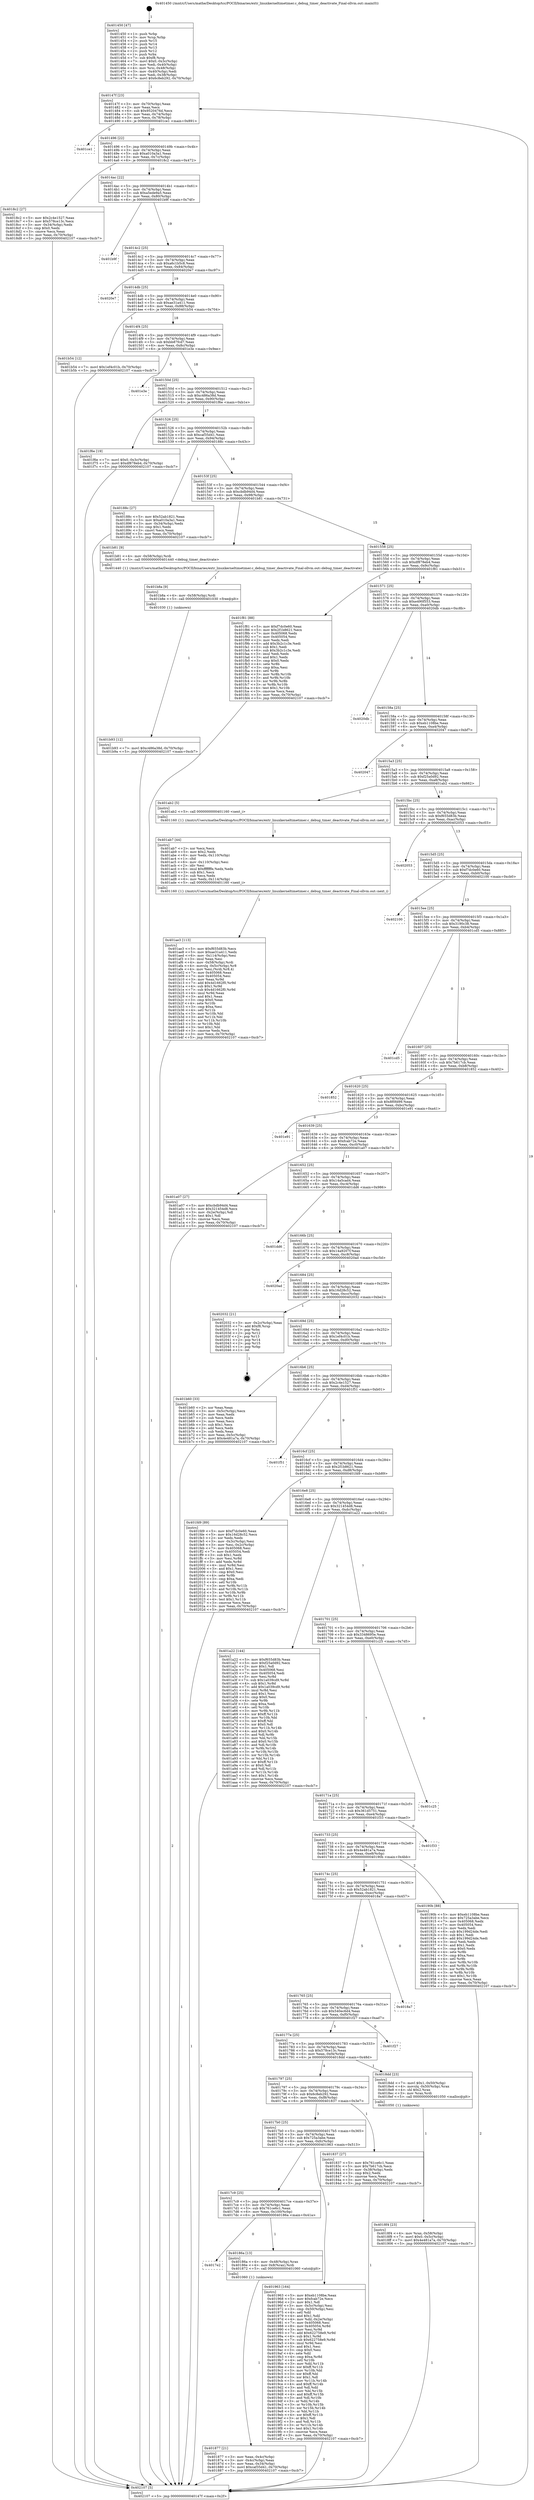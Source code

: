 digraph "0x401450" {
  label = "0x401450 (/mnt/c/Users/mathe/Desktop/tcc/POCII/binaries/extr_linuxkerneltimetimer.c_debug_timer_deactivate_Final-ollvm.out::main(0))"
  labelloc = "t"
  node[shape=record]

  Entry [label="",width=0.3,height=0.3,shape=circle,fillcolor=black,style=filled]
  "0x40147f" [label="{
     0x40147f [23]\l
     | [instrs]\l
     &nbsp;&nbsp;0x40147f \<+3\>: mov -0x70(%rbp),%eax\l
     &nbsp;&nbsp;0x401482 \<+2\>: mov %eax,%ecx\l
     &nbsp;&nbsp;0x401484 \<+6\>: sub $0x9520476d,%ecx\l
     &nbsp;&nbsp;0x40148a \<+3\>: mov %eax,-0x74(%rbp)\l
     &nbsp;&nbsp;0x40148d \<+3\>: mov %ecx,-0x78(%rbp)\l
     &nbsp;&nbsp;0x401490 \<+6\>: je 0000000000401ce1 \<main+0x891\>\l
  }"]
  "0x401ce1" [label="{
     0x401ce1\l
  }", style=dashed]
  "0x401496" [label="{
     0x401496 [22]\l
     | [instrs]\l
     &nbsp;&nbsp;0x401496 \<+5\>: jmp 000000000040149b \<main+0x4b\>\l
     &nbsp;&nbsp;0x40149b \<+3\>: mov -0x74(%rbp),%eax\l
     &nbsp;&nbsp;0x40149e \<+5\>: sub $0xa010a3a1,%eax\l
     &nbsp;&nbsp;0x4014a3 \<+3\>: mov %eax,-0x7c(%rbp)\l
     &nbsp;&nbsp;0x4014a6 \<+6\>: je 00000000004018c2 \<main+0x472\>\l
  }"]
  Exit [label="",width=0.3,height=0.3,shape=circle,fillcolor=black,style=filled,peripheries=2]
  "0x4018c2" [label="{
     0x4018c2 [27]\l
     | [instrs]\l
     &nbsp;&nbsp;0x4018c2 \<+5\>: mov $0x2c4e1527,%eax\l
     &nbsp;&nbsp;0x4018c7 \<+5\>: mov $0x578ce13c,%ecx\l
     &nbsp;&nbsp;0x4018cc \<+3\>: mov -0x34(%rbp),%edx\l
     &nbsp;&nbsp;0x4018cf \<+3\>: cmp $0x0,%edx\l
     &nbsp;&nbsp;0x4018d2 \<+3\>: cmove %ecx,%eax\l
     &nbsp;&nbsp;0x4018d5 \<+3\>: mov %eax,-0x70(%rbp)\l
     &nbsp;&nbsp;0x4018d8 \<+5\>: jmp 0000000000402107 \<main+0xcb7\>\l
  }"]
  "0x4014ac" [label="{
     0x4014ac [22]\l
     | [instrs]\l
     &nbsp;&nbsp;0x4014ac \<+5\>: jmp 00000000004014b1 \<main+0x61\>\l
     &nbsp;&nbsp;0x4014b1 \<+3\>: mov -0x74(%rbp),%eax\l
     &nbsp;&nbsp;0x4014b4 \<+5\>: sub $0xa5ede9a5,%eax\l
     &nbsp;&nbsp;0x4014b9 \<+3\>: mov %eax,-0x80(%rbp)\l
     &nbsp;&nbsp;0x4014bc \<+6\>: je 0000000000401b9f \<main+0x74f\>\l
  }"]
  "0x401b93" [label="{
     0x401b93 [12]\l
     | [instrs]\l
     &nbsp;&nbsp;0x401b93 \<+7\>: movl $0xc486a38d,-0x70(%rbp)\l
     &nbsp;&nbsp;0x401b9a \<+5\>: jmp 0000000000402107 \<main+0xcb7\>\l
  }"]
  "0x401b9f" [label="{
     0x401b9f\l
  }", style=dashed]
  "0x4014c2" [label="{
     0x4014c2 [25]\l
     | [instrs]\l
     &nbsp;&nbsp;0x4014c2 \<+5\>: jmp 00000000004014c7 \<main+0x77\>\l
     &nbsp;&nbsp;0x4014c7 \<+3\>: mov -0x74(%rbp),%eax\l
     &nbsp;&nbsp;0x4014ca \<+5\>: sub $0xa6c1b5c8,%eax\l
     &nbsp;&nbsp;0x4014cf \<+6\>: mov %eax,-0x84(%rbp)\l
     &nbsp;&nbsp;0x4014d5 \<+6\>: je 00000000004020e7 \<main+0xc97\>\l
  }"]
  "0x401b8a" [label="{
     0x401b8a [9]\l
     | [instrs]\l
     &nbsp;&nbsp;0x401b8a \<+4\>: mov -0x58(%rbp),%rdi\l
     &nbsp;&nbsp;0x401b8e \<+5\>: call 0000000000401030 \<free@plt\>\l
     | [calls]\l
     &nbsp;&nbsp;0x401030 \{1\} (unknown)\l
  }"]
  "0x4020e7" [label="{
     0x4020e7\l
  }", style=dashed]
  "0x4014db" [label="{
     0x4014db [25]\l
     | [instrs]\l
     &nbsp;&nbsp;0x4014db \<+5\>: jmp 00000000004014e0 \<main+0x90\>\l
     &nbsp;&nbsp;0x4014e0 \<+3\>: mov -0x74(%rbp),%eax\l
     &nbsp;&nbsp;0x4014e3 \<+5\>: sub $0xae31a411,%eax\l
     &nbsp;&nbsp;0x4014e8 \<+6\>: mov %eax,-0x88(%rbp)\l
     &nbsp;&nbsp;0x4014ee \<+6\>: je 0000000000401b54 \<main+0x704\>\l
  }"]
  "0x401ae3" [label="{
     0x401ae3 [113]\l
     | [instrs]\l
     &nbsp;&nbsp;0x401ae3 \<+5\>: mov $0xf655d83b,%ecx\l
     &nbsp;&nbsp;0x401ae8 \<+5\>: mov $0xae31a411,%edx\l
     &nbsp;&nbsp;0x401aed \<+6\>: mov -0x114(%rbp),%esi\l
     &nbsp;&nbsp;0x401af3 \<+3\>: imul %eax,%esi\l
     &nbsp;&nbsp;0x401af6 \<+4\>: mov -0x58(%rbp),%rdi\l
     &nbsp;&nbsp;0x401afa \<+4\>: movslq -0x5c(%rbp),%r8\l
     &nbsp;&nbsp;0x401afe \<+4\>: mov %esi,(%rdi,%r8,4)\l
     &nbsp;&nbsp;0x401b02 \<+7\>: mov 0x405068,%eax\l
     &nbsp;&nbsp;0x401b09 \<+7\>: mov 0x405054,%esi\l
     &nbsp;&nbsp;0x401b10 \<+3\>: mov %eax,%r9d\l
     &nbsp;&nbsp;0x401b13 \<+7\>: add $0x4d1662f0,%r9d\l
     &nbsp;&nbsp;0x401b1a \<+4\>: sub $0x1,%r9d\l
     &nbsp;&nbsp;0x401b1e \<+7\>: sub $0x4d1662f0,%r9d\l
     &nbsp;&nbsp;0x401b25 \<+4\>: imul %r9d,%eax\l
     &nbsp;&nbsp;0x401b29 \<+3\>: and $0x1,%eax\l
     &nbsp;&nbsp;0x401b2c \<+3\>: cmp $0x0,%eax\l
     &nbsp;&nbsp;0x401b2f \<+4\>: sete %r10b\l
     &nbsp;&nbsp;0x401b33 \<+3\>: cmp $0xa,%esi\l
     &nbsp;&nbsp;0x401b36 \<+4\>: setl %r11b\l
     &nbsp;&nbsp;0x401b3a \<+3\>: mov %r10b,%bl\l
     &nbsp;&nbsp;0x401b3d \<+3\>: and %r11b,%bl\l
     &nbsp;&nbsp;0x401b40 \<+3\>: xor %r11b,%r10b\l
     &nbsp;&nbsp;0x401b43 \<+3\>: or %r10b,%bl\l
     &nbsp;&nbsp;0x401b46 \<+3\>: test $0x1,%bl\l
     &nbsp;&nbsp;0x401b49 \<+3\>: cmovne %edx,%ecx\l
     &nbsp;&nbsp;0x401b4c \<+3\>: mov %ecx,-0x70(%rbp)\l
     &nbsp;&nbsp;0x401b4f \<+5\>: jmp 0000000000402107 \<main+0xcb7\>\l
  }"]
  "0x401b54" [label="{
     0x401b54 [12]\l
     | [instrs]\l
     &nbsp;&nbsp;0x401b54 \<+7\>: movl $0x1ef4c01b,-0x70(%rbp)\l
     &nbsp;&nbsp;0x401b5b \<+5\>: jmp 0000000000402107 \<main+0xcb7\>\l
  }"]
  "0x4014f4" [label="{
     0x4014f4 [25]\l
     | [instrs]\l
     &nbsp;&nbsp;0x4014f4 \<+5\>: jmp 00000000004014f9 \<main+0xa9\>\l
     &nbsp;&nbsp;0x4014f9 \<+3\>: mov -0x74(%rbp),%eax\l
     &nbsp;&nbsp;0x4014fc \<+5\>: sub $0xbb87fcd7,%eax\l
     &nbsp;&nbsp;0x401501 \<+6\>: mov %eax,-0x8c(%rbp)\l
     &nbsp;&nbsp;0x401507 \<+6\>: je 0000000000401e3e \<main+0x9ee\>\l
  }"]
  "0x401ab7" [label="{
     0x401ab7 [44]\l
     | [instrs]\l
     &nbsp;&nbsp;0x401ab7 \<+2\>: xor %ecx,%ecx\l
     &nbsp;&nbsp;0x401ab9 \<+5\>: mov $0x2,%edx\l
     &nbsp;&nbsp;0x401abe \<+6\>: mov %edx,-0x110(%rbp)\l
     &nbsp;&nbsp;0x401ac4 \<+1\>: cltd\l
     &nbsp;&nbsp;0x401ac5 \<+6\>: mov -0x110(%rbp),%esi\l
     &nbsp;&nbsp;0x401acb \<+2\>: idiv %esi\l
     &nbsp;&nbsp;0x401acd \<+6\>: imul $0xfffffffe,%edx,%edx\l
     &nbsp;&nbsp;0x401ad3 \<+3\>: sub $0x1,%ecx\l
     &nbsp;&nbsp;0x401ad6 \<+2\>: sub %ecx,%edx\l
     &nbsp;&nbsp;0x401ad8 \<+6\>: mov %edx,-0x114(%rbp)\l
     &nbsp;&nbsp;0x401ade \<+5\>: call 0000000000401160 \<next_i\>\l
     | [calls]\l
     &nbsp;&nbsp;0x401160 \{1\} (/mnt/c/Users/mathe/Desktop/tcc/POCII/binaries/extr_linuxkerneltimetimer.c_debug_timer_deactivate_Final-ollvm.out::next_i)\l
  }"]
  "0x401e3e" [label="{
     0x401e3e\l
  }", style=dashed]
  "0x40150d" [label="{
     0x40150d [25]\l
     | [instrs]\l
     &nbsp;&nbsp;0x40150d \<+5\>: jmp 0000000000401512 \<main+0xc2\>\l
     &nbsp;&nbsp;0x401512 \<+3\>: mov -0x74(%rbp),%eax\l
     &nbsp;&nbsp;0x401515 \<+5\>: sub $0xc486a38d,%eax\l
     &nbsp;&nbsp;0x40151a \<+6\>: mov %eax,-0x90(%rbp)\l
     &nbsp;&nbsp;0x401520 \<+6\>: je 0000000000401f6e \<main+0xb1e\>\l
  }"]
  "0x4018f4" [label="{
     0x4018f4 [23]\l
     | [instrs]\l
     &nbsp;&nbsp;0x4018f4 \<+4\>: mov %rax,-0x58(%rbp)\l
     &nbsp;&nbsp;0x4018f8 \<+7\>: movl $0x0,-0x5c(%rbp)\l
     &nbsp;&nbsp;0x4018ff \<+7\>: movl $0x4e481a7a,-0x70(%rbp)\l
     &nbsp;&nbsp;0x401906 \<+5\>: jmp 0000000000402107 \<main+0xcb7\>\l
  }"]
  "0x401f6e" [label="{
     0x401f6e [19]\l
     | [instrs]\l
     &nbsp;&nbsp;0x401f6e \<+7\>: movl $0x0,-0x3c(%rbp)\l
     &nbsp;&nbsp;0x401f75 \<+7\>: movl $0xdf878eb4,-0x70(%rbp)\l
     &nbsp;&nbsp;0x401f7c \<+5\>: jmp 0000000000402107 \<main+0xcb7\>\l
  }"]
  "0x401526" [label="{
     0x401526 [25]\l
     | [instrs]\l
     &nbsp;&nbsp;0x401526 \<+5\>: jmp 000000000040152b \<main+0xdb\>\l
     &nbsp;&nbsp;0x40152b \<+3\>: mov -0x74(%rbp),%eax\l
     &nbsp;&nbsp;0x40152e \<+5\>: sub $0xcaf35d41,%eax\l
     &nbsp;&nbsp;0x401533 \<+6\>: mov %eax,-0x94(%rbp)\l
     &nbsp;&nbsp;0x401539 \<+6\>: je 000000000040188c \<main+0x43c\>\l
  }"]
  "0x401877" [label="{
     0x401877 [21]\l
     | [instrs]\l
     &nbsp;&nbsp;0x401877 \<+3\>: mov %eax,-0x4c(%rbp)\l
     &nbsp;&nbsp;0x40187a \<+3\>: mov -0x4c(%rbp),%eax\l
     &nbsp;&nbsp;0x40187d \<+3\>: mov %eax,-0x34(%rbp)\l
     &nbsp;&nbsp;0x401880 \<+7\>: movl $0xcaf35d41,-0x70(%rbp)\l
     &nbsp;&nbsp;0x401887 \<+5\>: jmp 0000000000402107 \<main+0xcb7\>\l
  }"]
  "0x40188c" [label="{
     0x40188c [27]\l
     | [instrs]\l
     &nbsp;&nbsp;0x40188c \<+5\>: mov $0x52ab1821,%eax\l
     &nbsp;&nbsp;0x401891 \<+5\>: mov $0xa010a3a1,%ecx\l
     &nbsp;&nbsp;0x401896 \<+3\>: mov -0x34(%rbp),%edx\l
     &nbsp;&nbsp;0x401899 \<+3\>: cmp $0x1,%edx\l
     &nbsp;&nbsp;0x40189c \<+3\>: cmovl %ecx,%eax\l
     &nbsp;&nbsp;0x40189f \<+3\>: mov %eax,-0x70(%rbp)\l
     &nbsp;&nbsp;0x4018a2 \<+5\>: jmp 0000000000402107 \<main+0xcb7\>\l
  }"]
  "0x40153f" [label="{
     0x40153f [25]\l
     | [instrs]\l
     &nbsp;&nbsp;0x40153f \<+5\>: jmp 0000000000401544 \<main+0xf4\>\l
     &nbsp;&nbsp;0x401544 \<+3\>: mov -0x74(%rbp),%eax\l
     &nbsp;&nbsp;0x401547 \<+5\>: sub $0xcbdb94d4,%eax\l
     &nbsp;&nbsp;0x40154c \<+6\>: mov %eax,-0x98(%rbp)\l
     &nbsp;&nbsp;0x401552 \<+6\>: je 0000000000401b81 \<main+0x731\>\l
  }"]
  "0x4017e2" [label="{
     0x4017e2\l
  }", style=dashed]
  "0x401b81" [label="{
     0x401b81 [9]\l
     | [instrs]\l
     &nbsp;&nbsp;0x401b81 \<+4\>: mov -0x58(%rbp),%rdi\l
     &nbsp;&nbsp;0x401b85 \<+5\>: call 0000000000401440 \<debug_timer_deactivate\>\l
     | [calls]\l
     &nbsp;&nbsp;0x401440 \{1\} (/mnt/c/Users/mathe/Desktop/tcc/POCII/binaries/extr_linuxkerneltimetimer.c_debug_timer_deactivate_Final-ollvm.out::debug_timer_deactivate)\l
  }"]
  "0x401558" [label="{
     0x401558 [25]\l
     | [instrs]\l
     &nbsp;&nbsp;0x401558 \<+5\>: jmp 000000000040155d \<main+0x10d\>\l
     &nbsp;&nbsp;0x40155d \<+3\>: mov -0x74(%rbp),%eax\l
     &nbsp;&nbsp;0x401560 \<+5\>: sub $0xdf878eb4,%eax\l
     &nbsp;&nbsp;0x401565 \<+6\>: mov %eax,-0x9c(%rbp)\l
     &nbsp;&nbsp;0x40156b \<+6\>: je 0000000000401f81 \<main+0xb31\>\l
  }"]
  "0x40186a" [label="{
     0x40186a [13]\l
     | [instrs]\l
     &nbsp;&nbsp;0x40186a \<+4\>: mov -0x48(%rbp),%rax\l
     &nbsp;&nbsp;0x40186e \<+4\>: mov 0x8(%rax),%rdi\l
     &nbsp;&nbsp;0x401872 \<+5\>: call 0000000000401060 \<atoi@plt\>\l
     | [calls]\l
     &nbsp;&nbsp;0x401060 \{1\} (unknown)\l
  }"]
  "0x401f81" [label="{
     0x401f81 [88]\l
     | [instrs]\l
     &nbsp;&nbsp;0x401f81 \<+5\>: mov $0xf7dc0e60,%eax\l
     &nbsp;&nbsp;0x401f86 \<+5\>: mov $0x2f1b8621,%ecx\l
     &nbsp;&nbsp;0x401f8b \<+7\>: mov 0x405068,%edx\l
     &nbsp;&nbsp;0x401f92 \<+7\>: mov 0x405054,%esi\l
     &nbsp;&nbsp;0x401f99 \<+2\>: mov %edx,%edi\l
     &nbsp;&nbsp;0x401f9b \<+6\>: add $0x3b2c1c3e,%edi\l
     &nbsp;&nbsp;0x401fa1 \<+3\>: sub $0x1,%edi\l
     &nbsp;&nbsp;0x401fa4 \<+6\>: sub $0x3b2c1c3e,%edi\l
     &nbsp;&nbsp;0x401faa \<+3\>: imul %edi,%edx\l
     &nbsp;&nbsp;0x401fad \<+3\>: and $0x1,%edx\l
     &nbsp;&nbsp;0x401fb0 \<+3\>: cmp $0x0,%edx\l
     &nbsp;&nbsp;0x401fb3 \<+4\>: sete %r8b\l
     &nbsp;&nbsp;0x401fb7 \<+3\>: cmp $0xa,%esi\l
     &nbsp;&nbsp;0x401fba \<+4\>: setl %r9b\l
     &nbsp;&nbsp;0x401fbe \<+3\>: mov %r8b,%r10b\l
     &nbsp;&nbsp;0x401fc1 \<+3\>: and %r9b,%r10b\l
     &nbsp;&nbsp;0x401fc4 \<+3\>: xor %r9b,%r8b\l
     &nbsp;&nbsp;0x401fc7 \<+3\>: or %r8b,%r10b\l
     &nbsp;&nbsp;0x401fca \<+4\>: test $0x1,%r10b\l
     &nbsp;&nbsp;0x401fce \<+3\>: cmovne %ecx,%eax\l
     &nbsp;&nbsp;0x401fd1 \<+3\>: mov %eax,-0x70(%rbp)\l
     &nbsp;&nbsp;0x401fd4 \<+5\>: jmp 0000000000402107 \<main+0xcb7\>\l
  }"]
  "0x401571" [label="{
     0x401571 [25]\l
     | [instrs]\l
     &nbsp;&nbsp;0x401571 \<+5\>: jmp 0000000000401576 \<main+0x126\>\l
     &nbsp;&nbsp;0x401576 \<+3\>: mov -0x74(%rbp),%eax\l
     &nbsp;&nbsp;0x401579 \<+5\>: sub $0xe490f553,%eax\l
     &nbsp;&nbsp;0x40157e \<+6\>: mov %eax,-0xa0(%rbp)\l
     &nbsp;&nbsp;0x401584 \<+6\>: je 00000000004020db \<main+0xc8b\>\l
  }"]
  "0x4017c9" [label="{
     0x4017c9 [25]\l
     | [instrs]\l
     &nbsp;&nbsp;0x4017c9 \<+5\>: jmp 00000000004017ce \<main+0x37e\>\l
     &nbsp;&nbsp;0x4017ce \<+3\>: mov -0x74(%rbp),%eax\l
     &nbsp;&nbsp;0x4017d1 \<+5\>: sub $0x761ce6c1,%eax\l
     &nbsp;&nbsp;0x4017d6 \<+6\>: mov %eax,-0x100(%rbp)\l
     &nbsp;&nbsp;0x4017dc \<+6\>: je 000000000040186a \<main+0x41a\>\l
  }"]
  "0x4020db" [label="{
     0x4020db\l
  }", style=dashed]
  "0x40158a" [label="{
     0x40158a [25]\l
     | [instrs]\l
     &nbsp;&nbsp;0x40158a \<+5\>: jmp 000000000040158f \<main+0x13f\>\l
     &nbsp;&nbsp;0x40158f \<+3\>: mov -0x74(%rbp),%eax\l
     &nbsp;&nbsp;0x401592 \<+5\>: sub $0xeb1108be,%eax\l
     &nbsp;&nbsp;0x401597 \<+6\>: mov %eax,-0xa4(%rbp)\l
     &nbsp;&nbsp;0x40159d \<+6\>: je 0000000000402047 \<main+0xbf7\>\l
  }"]
  "0x401963" [label="{
     0x401963 [164]\l
     | [instrs]\l
     &nbsp;&nbsp;0x401963 \<+5\>: mov $0xeb1108be,%eax\l
     &nbsp;&nbsp;0x401968 \<+5\>: mov $0xfcab72e,%ecx\l
     &nbsp;&nbsp;0x40196d \<+2\>: mov $0x1,%dl\l
     &nbsp;&nbsp;0x40196f \<+3\>: mov -0x5c(%rbp),%esi\l
     &nbsp;&nbsp;0x401972 \<+3\>: cmp -0x50(%rbp),%esi\l
     &nbsp;&nbsp;0x401975 \<+4\>: setl %dil\l
     &nbsp;&nbsp;0x401979 \<+4\>: and $0x1,%dil\l
     &nbsp;&nbsp;0x40197d \<+4\>: mov %dil,-0x2e(%rbp)\l
     &nbsp;&nbsp;0x401981 \<+7\>: mov 0x405068,%esi\l
     &nbsp;&nbsp;0x401988 \<+8\>: mov 0x405054,%r8d\l
     &nbsp;&nbsp;0x401990 \<+3\>: mov %esi,%r9d\l
     &nbsp;&nbsp;0x401993 \<+7\>: add $0x622758e9,%r9d\l
     &nbsp;&nbsp;0x40199a \<+4\>: sub $0x1,%r9d\l
     &nbsp;&nbsp;0x40199e \<+7\>: sub $0x622758e9,%r9d\l
     &nbsp;&nbsp;0x4019a5 \<+4\>: imul %r9d,%esi\l
     &nbsp;&nbsp;0x4019a9 \<+3\>: and $0x1,%esi\l
     &nbsp;&nbsp;0x4019ac \<+3\>: cmp $0x0,%esi\l
     &nbsp;&nbsp;0x4019af \<+4\>: sete %dil\l
     &nbsp;&nbsp;0x4019b3 \<+4\>: cmp $0xa,%r8d\l
     &nbsp;&nbsp;0x4019b7 \<+4\>: setl %r10b\l
     &nbsp;&nbsp;0x4019bb \<+3\>: mov %dil,%r11b\l
     &nbsp;&nbsp;0x4019be \<+4\>: xor $0xff,%r11b\l
     &nbsp;&nbsp;0x4019c2 \<+3\>: mov %r10b,%bl\l
     &nbsp;&nbsp;0x4019c5 \<+3\>: xor $0xff,%bl\l
     &nbsp;&nbsp;0x4019c8 \<+3\>: xor $0x1,%dl\l
     &nbsp;&nbsp;0x4019cb \<+3\>: mov %r11b,%r14b\l
     &nbsp;&nbsp;0x4019ce \<+4\>: and $0xff,%r14b\l
     &nbsp;&nbsp;0x4019d2 \<+3\>: and %dl,%dil\l
     &nbsp;&nbsp;0x4019d5 \<+3\>: mov %bl,%r15b\l
     &nbsp;&nbsp;0x4019d8 \<+4\>: and $0xff,%r15b\l
     &nbsp;&nbsp;0x4019dc \<+3\>: and %dl,%r10b\l
     &nbsp;&nbsp;0x4019df \<+3\>: or %dil,%r14b\l
     &nbsp;&nbsp;0x4019e2 \<+3\>: or %r10b,%r15b\l
     &nbsp;&nbsp;0x4019e5 \<+3\>: xor %r15b,%r14b\l
     &nbsp;&nbsp;0x4019e8 \<+3\>: or %bl,%r11b\l
     &nbsp;&nbsp;0x4019eb \<+4\>: xor $0xff,%r11b\l
     &nbsp;&nbsp;0x4019ef \<+3\>: or $0x1,%dl\l
     &nbsp;&nbsp;0x4019f2 \<+3\>: and %dl,%r11b\l
     &nbsp;&nbsp;0x4019f5 \<+3\>: or %r11b,%r14b\l
     &nbsp;&nbsp;0x4019f8 \<+4\>: test $0x1,%r14b\l
     &nbsp;&nbsp;0x4019fc \<+3\>: cmovne %ecx,%eax\l
     &nbsp;&nbsp;0x4019ff \<+3\>: mov %eax,-0x70(%rbp)\l
     &nbsp;&nbsp;0x401a02 \<+5\>: jmp 0000000000402107 \<main+0xcb7\>\l
  }"]
  "0x402047" [label="{
     0x402047\l
  }", style=dashed]
  "0x4015a3" [label="{
     0x4015a3 [25]\l
     | [instrs]\l
     &nbsp;&nbsp;0x4015a3 \<+5\>: jmp 00000000004015a8 \<main+0x158\>\l
     &nbsp;&nbsp;0x4015a8 \<+3\>: mov -0x74(%rbp),%eax\l
     &nbsp;&nbsp;0x4015ab \<+5\>: sub $0xf25a0d92,%eax\l
     &nbsp;&nbsp;0x4015b0 \<+6\>: mov %eax,-0xa8(%rbp)\l
     &nbsp;&nbsp;0x4015b6 \<+6\>: je 0000000000401ab2 \<main+0x662\>\l
  }"]
  "0x401450" [label="{
     0x401450 [47]\l
     | [instrs]\l
     &nbsp;&nbsp;0x401450 \<+1\>: push %rbp\l
     &nbsp;&nbsp;0x401451 \<+3\>: mov %rsp,%rbp\l
     &nbsp;&nbsp;0x401454 \<+2\>: push %r15\l
     &nbsp;&nbsp;0x401456 \<+2\>: push %r14\l
     &nbsp;&nbsp;0x401458 \<+2\>: push %r13\l
     &nbsp;&nbsp;0x40145a \<+2\>: push %r12\l
     &nbsp;&nbsp;0x40145c \<+1\>: push %rbx\l
     &nbsp;&nbsp;0x40145d \<+7\>: sub $0xf8,%rsp\l
     &nbsp;&nbsp;0x401464 \<+7\>: movl $0x0,-0x3c(%rbp)\l
     &nbsp;&nbsp;0x40146b \<+3\>: mov %edi,-0x40(%rbp)\l
     &nbsp;&nbsp;0x40146e \<+4\>: mov %rsi,-0x48(%rbp)\l
     &nbsp;&nbsp;0x401472 \<+3\>: mov -0x40(%rbp),%edi\l
     &nbsp;&nbsp;0x401475 \<+3\>: mov %edi,-0x38(%rbp)\l
     &nbsp;&nbsp;0x401478 \<+7\>: movl $0x6c8eb292,-0x70(%rbp)\l
  }"]
  "0x401ab2" [label="{
     0x401ab2 [5]\l
     | [instrs]\l
     &nbsp;&nbsp;0x401ab2 \<+5\>: call 0000000000401160 \<next_i\>\l
     | [calls]\l
     &nbsp;&nbsp;0x401160 \{1\} (/mnt/c/Users/mathe/Desktop/tcc/POCII/binaries/extr_linuxkerneltimetimer.c_debug_timer_deactivate_Final-ollvm.out::next_i)\l
  }"]
  "0x4015bc" [label="{
     0x4015bc [25]\l
     | [instrs]\l
     &nbsp;&nbsp;0x4015bc \<+5\>: jmp 00000000004015c1 \<main+0x171\>\l
     &nbsp;&nbsp;0x4015c1 \<+3\>: mov -0x74(%rbp),%eax\l
     &nbsp;&nbsp;0x4015c4 \<+5\>: sub $0xf655d83b,%eax\l
     &nbsp;&nbsp;0x4015c9 \<+6\>: mov %eax,-0xac(%rbp)\l
     &nbsp;&nbsp;0x4015cf \<+6\>: je 0000000000402053 \<main+0xc03\>\l
  }"]
  "0x402107" [label="{
     0x402107 [5]\l
     | [instrs]\l
     &nbsp;&nbsp;0x402107 \<+5\>: jmp 000000000040147f \<main+0x2f\>\l
  }"]
  "0x402053" [label="{
     0x402053\l
  }", style=dashed]
  "0x4015d5" [label="{
     0x4015d5 [25]\l
     | [instrs]\l
     &nbsp;&nbsp;0x4015d5 \<+5\>: jmp 00000000004015da \<main+0x18a\>\l
     &nbsp;&nbsp;0x4015da \<+3\>: mov -0x74(%rbp),%eax\l
     &nbsp;&nbsp;0x4015dd \<+5\>: sub $0xf7dc0e60,%eax\l
     &nbsp;&nbsp;0x4015e2 \<+6\>: mov %eax,-0xb0(%rbp)\l
     &nbsp;&nbsp;0x4015e8 \<+6\>: je 0000000000402100 \<main+0xcb0\>\l
  }"]
  "0x4017b0" [label="{
     0x4017b0 [25]\l
     | [instrs]\l
     &nbsp;&nbsp;0x4017b0 \<+5\>: jmp 00000000004017b5 \<main+0x365\>\l
     &nbsp;&nbsp;0x4017b5 \<+3\>: mov -0x74(%rbp),%eax\l
     &nbsp;&nbsp;0x4017b8 \<+5\>: sub $0x725a3abe,%eax\l
     &nbsp;&nbsp;0x4017bd \<+6\>: mov %eax,-0xfc(%rbp)\l
     &nbsp;&nbsp;0x4017c3 \<+6\>: je 0000000000401963 \<main+0x513\>\l
  }"]
  "0x402100" [label="{
     0x402100\l
  }", style=dashed]
  "0x4015ee" [label="{
     0x4015ee [25]\l
     | [instrs]\l
     &nbsp;&nbsp;0x4015ee \<+5\>: jmp 00000000004015f3 \<main+0x1a3\>\l
     &nbsp;&nbsp;0x4015f3 \<+3\>: mov -0x74(%rbp),%eax\l
     &nbsp;&nbsp;0x4015f6 \<+5\>: sub $0x3190c38,%eax\l
     &nbsp;&nbsp;0x4015fb \<+6\>: mov %eax,-0xb4(%rbp)\l
     &nbsp;&nbsp;0x401601 \<+6\>: je 0000000000401cd5 \<main+0x885\>\l
  }"]
  "0x401837" [label="{
     0x401837 [27]\l
     | [instrs]\l
     &nbsp;&nbsp;0x401837 \<+5\>: mov $0x761ce6c1,%eax\l
     &nbsp;&nbsp;0x40183c \<+5\>: mov $0x7b617cb,%ecx\l
     &nbsp;&nbsp;0x401841 \<+3\>: mov -0x38(%rbp),%edx\l
     &nbsp;&nbsp;0x401844 \<+3\>: cmp $0x2,%edx\l
     &nbsp;&nbsp;0x401847 \<+3\>: cmovne %ecx,%eax\l
     &nbsp;&nbsp;0x40184a \<+3\>: mov %eax,-0x70(%rbp)\l
     &nbsp;&nbsp;0x40184d \<+5\>: jmp 0000000000402107 \<main+0xcb7\>\l
  }"]
  "0x401cd5" [label="{
     0x401cd5\l
  }", style=dashed]
  "0x401607" [label="{
     0x401607 [25]\l
     | [instrs]\l
     &nbsp;&nbsp;0x401607 \<+5\>: jmp 000000000040160c \<main+0x1bc\>\l
     &nbsp;&nbsp;0x40160c \<+3\>: mov -0x74(%rbp),%eax\l
     &nbsp;&nbsp;0x40160f \<+5\>: sub $0x7b617cb,%eax\l
     &nbsp;&nbsp;0x401614 \<+6\>: mov %eax,-0xb8(%rbp)\l
     &nbsp;&nbsp;0x40161a \<+6\>: je 0000000000401852 \<main+0x402\>\l
  }"]
  "0x401797" [label="{
     0x401797 [25]\l
     | [instrs]\l
     &nbsp;&nbsp;0x401797 \<+5\>: jmp 000000000040179c \<main+0x34c\>\l
     &nbsp;&nbsp;0x40179c \<+3\>: mov -0x74(%rbp),%eax\l
     &nbsp;&nbsp;0x40179f \<+5\>: sub $0x6c8eb292,%eax\l
     &nbsp;&nbsp;0x4017a4 \<+6\>: mov %eax,-0xf8(%rbp)\l
     &nbsp;&nbsp;0x4017aa \<+6\>: je 0000000000401837 \<main+0x3e7\>\l
  }"]
  "0x401852" [label="{
     0x401852\l
  }", style=dashed]
  "0x401620" [label="{
     0x401620 [25]\l
     | [instrs]\l
     &nbsp;&nbsp;0x401620 \<+5\>: jmp 0000000000401625 \<main+0x1d5\>\l
     &nbsp;&nbsp;0x401625 \<+3\>: mov -0x74(%rbp),%eax\l
     &nbsp;&nbsp;0x401628 \<+5\>: sub $0x8f0fd99,%eax\l
     &nbsp;&nbsp;0x40162d \<+6\>: mov %eax,-0xbc(%rbp)\l
     &nbsp;&nbsp;0x401633 \<+6\>: je 0000000000401e91 \<main+0xa41\>\l
  }"]
  "0x4018dd" [label="{
     0x4018dd [23]\l
     | [instrs]\l
     &nbsp;&nbsp;0x4018dd \<+7\>: movl $0x1,-0x50(%rbp)\l
     &nbsp;&nbsp;0x4018e4 \<+4\>: movslq -0x50(%rbp),%rax\l
     &nbsp;&nbsp;0x4018e8 \<+4\>: shl $0x2,%rax\l
     &nbsp;&nbsp;0x4018ec \<+3\>: mov %rax,%rdi\l
     &nbsp;&nbsp;0x4018ef \<+5\>: call 0000000000401050 \<malloc@plt\>\l
     | [calls]\l
     &nbsp;&nbsp;0x401050 \{1\} (unknown)\l
  }"]
  "0x401e91" [label="{
     0x401e91\l
  }", style=dashed]
  "0x401639" [label="{
     0x401639 [25]\l
     | [instrs]\l
     &nbsp;&nbsp;0x401639 \<+5\>: jmp 000000000040163e \<main+0x1ee\>\l
     &nbsp;&nbsp;0x40163e \<+3\>: mov -0x74(%rbp),%eax\l
     &nbsp;&nbsp;0x401641 \<+5\>: sub $0xfcab72e,%eax\l
     &nbsp;&nbsp;0x401646 \<+6\>: mov %eax,-0xc0(%rbp)\l
     &nbsp;&nbsp;0x40164c \<+6\>: je 0000000000401a07 \<main+0x5b7\>\l
  }"]
  "0x40177e" [label="{
     0x40177e [25]\l
     | [instrs]\l
     &nbsp;&nbsp;0x40177e \<+5\>: jmp 0000000000401783 \<main+0x333\>\l
     &nbsp;&nbsp;0x401783 \<+3\>: mov -0x74(%rbp),%eax\l
     &nbsp;&nbsp;0x401786 \<+5\>: sub $0x578ce13c,%eax\l
     &nbsp;&nbsp;0x40178b \<+6\>: mov %eax,-0xf4(%rbp)\l
     &nbsp;&nbsp;0x401791 \<+6\>: je 00000000004018dd \<main+0x48d\>\l
  }"]
  "0x401a07" [label="{
     0x401a07 [27]\l
     | [instrs]\l
     &nbsp;&nbsp;0x401a07 \<+5\>: mov $0xcbdb94d4,%eax\l
     &nbsp;&nbsp;0x401a0c \<+5\>: mov $0x321454d8,%ecx\l
     &nbsp;&nbsp;0x401a11 \<+3\>: mov -0x2e(%rbp),%dl\l
     &nbsp;&nbsp;0x401a14 \<+3\>: test $0x1,%dl\l
     &nbsp;&nbsp;0x401a17 \<+3\>: cmovne %ecx,%eax\l
     &nbsp;&nbsp;0x401a1a \<+3\>: mov %eax,-0x70(%rbp)\l
     &nbsp;&nbsp;0x401a1d \<+5\>: jmp 0000000000402107 \<main+0xcb7\>\l
  }"]
  "0x401652" [label="{
     0x401652 [25]\l
     | [instrs]\l
     &nbsp;&nbsp;0x401652 \<+5\>: jmp 0000000000401657 \<main+0x207\>\l
     &nbsp;&nbsp;0x401657 \<+3\>: mov -0x74(%rbp),%eax\l
     &nbsp;&nbsp;0x40165a \<+5\>: sub $0x14a5cad4,%eax\l
     &nbsp;&nbsp;0x40165f \<+6\>: mov %eax,-0xc4(%rbp)\l
     &nbsp;&nbsp;0x401665 \<+6\>: je 0000000000401dd6 \<main+0x986\>\l
  }"]
  "0x401f27" [label="{
     0x401f27\l
  }", style=dashed]
  "0x401dd6" [label="{
     0x401dd6\l
  }", style=dashed]
  "0x40166b" [label="{
     0x40166b [25]\l
     | [instrs]\l
     &nbsp;&nbsp;0x40166b \<+5\>: jmp 0000000000401670 \<main+0x220\>\l
     &nbsp;&nbsp;0x401670 \<+3\>: mov -0x74(%rbp),%eax\l
     &nbsp;&nbsp;0x401673 \<+5\>: sub $0x14a9207f,%eax\l
     &nbsp;&nbsp;0x401678 \<+6\>: mov %eax,-0xc8(%rbp)\l
     &nbsp;&nbsp;0x40167e \<+6\>: je 00000000004020ad \<main+0xc5d\>\l
  }"]
  "0x401765" [label="{
     0x401765 [25]\l
     | [instrs]\l
     &nbsp;&nbsp;0x401765 \<+5\>: jmp 000000000040176a \<main+0x31a\>\l
     &nbsp;&nbsp;0x40176a \<+3\>: mov -0x74(%rbp),%eax\l
     &nbsp;&nbsp;0x40176d \<+5\>: sub $0x540ec6d4,%eax\l
     &nbsp;&nbsp;0x401772 \<+6\>: mov %eax,-0xf0(%rbp)\l
     &nbsp;&nbsp;0x401778 \<+6\>: je 0000000000401f27 \<main+0xad7\>\l
  }"]
  "0x4020ad" [label="{
     0x4020ad\l
  }", style=dashed]
  "0x401684" [label="{
     0x401684 [25]\l
     | [instrs]\l
     &nbsp;&nbsp;0x401684 \<+5\>: jmp 0000000000401689 \<main+0x239\>\l
     &nbsp;&nbsp;0x401689 \<+3\>: mov -0x74(%rbp),%eax\l
     &nbsp;&nbsp;0x40168c \<+5\>: sub $0x16d28c52,%eax\l
     &nbsp;&nbsp;0x401691 \<+6\>: mov %eax,-0xcc(%rbp)\l
     &nbsp;&nbsp;0x401697 \<+6\>: je 0000000000402032 \<main+0xbe2\>\l
  }"]
  "0x4018a7" [label="{
     0x4018a7\l
  }", style=dashed]
  "0x402032" [label="{
     0x402032 [21]\l
     | [instrs]\l
     &nbsp;&nbsp;0x402032 \<+3\>: mov -0x2c(%rbp),%eax\l
     &nbsp;&nbsp;0x402035 \<+7\>: add $0xf8,%rsp\l
     &nbsp;&nbsp;0x40203c \<+1\>: pop %rbx\l
     &nbsp;&nbsp;0x40203d \<+2\>: pop %r12\l
     &nbsp;&nbsp;0x40203f \<+2\>: pop %r13\l
     &nbsp;&nbsp;0x402041 \<+2\>: pop %r14\l
     &nbsp;&nbsp;0x402043 \<+2\>: pop %r15\l
     &nbsp;&nbsp;0x402045 \<+1\>: pop %rbp\l
     &nbsp;&nbsp;0x402046 \<+1\>: ret\l
  }"]
  "0x40169d" [label="{
     0x40169d [25]\l
     | [instrs]\l
     &nbsp;&nbsp;0x40169d \<+5\>: jmp 00000000004016a2 \<main+0x252\>\l
     &nbsp;&nbsp;0x4016a2 \<+3\>: mov -0x74(%rbp),%eax\l
     &nbsp;&nbsp;0x4016a5 \<+5\>: sub $0x1ef4c01b,%eax\l
     &nbsp;&nbsp;0x4016aa \<+6\>: mov %eax,-0xd0(%rbp)\l
     &nbsp;&nbsp;0x4016b0 \<+6\>: je 0000000000401b60 \<main+0x710\>\l
  }"]
  "0x40174c" [label="{
     0x40174c [25]\l
     | [instrs]\l
     &nbsp;&nbsp;0x40174c \<+5\>: jmp 0000000000401751 \<main+0x301\>\l
     &nbsp;&nbsp;0x401751 \<+3\>: mov -0x74(%rbp),%eax\l
     &nbsp;&nbsp;0x401754 \<+5\>: sub $0x52ab1821,%eax\l
     &nbsp;&nbsp;0x401759 \<+6\>: mov %eax,-0xec(%rbp)\l
     &nbsp;&nbsp;0x40175f \<+6\>: je 00000000004018a7 \<main+0x457\>\l
  }"]
  "0x401b60" [label="{
     0x401b60 [33]\l
     | [instrs]\l
     &nbsp;&nbsp;0x401b60 \<+2\>: xor %eax,%eax\l
     &nbsp;&nbsp;0x401b62 \<+3\>: mov -0x5c(%rbp),%ecx\l
     &nbsp;&nbsp;0x401b65 \<+2\>: mov %eax,%edx\l
     &nbsp;&nbsp;0x401b67 \<+2\>: sub %ecx,%edx\l
     &nbsp;&nbsp;0x401b69 \<+2\>: mov %eax,%ecx\l
     &nbsp;&nbsp;0x401b6b \<+3\>: sub $0x1,%ecx\l
     &nbsp;&nbsp;0x401b6e \<+2\>: add %ecx,%edx\l
     &nbsp;&nbsp;0x401b70 \<+2\>: sub %edx,%eax\l
     &nbsp;&nbsp;0x401b72 \<+3\>: mov %eax,-0x5c(%rbp)\l
     &nbsp;&nbsp;0x401b75 \<+7\>: movl $0x4e481a7a,-0x70(%rbp)\l
     &nbsp;&nbsp;0x401b7c \<+5\>: jmp 0000000000402107 \<main+0xcb7\>\l
  }"]
  "0x4016b6" [label="{
     0x4016b6 [25]\l
     | [instrs]\l
     &nbsp;&nbsp;0x4016b6 \<+5\>: jmp 00000000004016bb \<main+0x26b\>\l
     &nbsp;&nbsp;0x4016bb \<+3\>: mov -0x74(%rbp),%eax\l
     &nbsp;&nbsp;0x4016be \<+5\>: sub $0x2c4e1527,%eax\l
     &nbsp;&nbsp;0x4016c3 \<+6\>: mov %eax,-0xd4(%rbp)\l
     &nbsp;&nbsp;0x4016c9 \<+6\>: je 0000000000401f51 \<main+0xb01\>\l
  }"]
  "0x40190b" [label="{
     0x40190b [88]\l
     | [instrs]\l
     &nbsp;&nbsp;0x40190b \<+5\>: mov $0xeb1108be,%eax\l
     &nbsp;&nbsp;0x401910 \<+5\>: mov $0x725a3abe,%ecx\l
     &nbsp;&nbsp;0x401915 \<+7\>: mov 0x405068,%edx\l
     &nbsp;&nbsp;0x40191c \<+7\>: mov 0x405054,%esi\l
     &nbsp;&nbsp;0x401923 \<+2\>: mov %edx,%edi\l
     &nbsp;&nbsp;0x401925 \<+6\>: sub $0x199d24de,%edi\l
     &nbsp;&nbsp;0x40192b \<+3\>: sub $0x1,%edi\l
     &nbsp;&nbsp;0x40192e \<+6\>: add $0x199d24de,%edi\l
     &nbsp;&nbsp;0x401934 \<+3\>: imul %edi,%edx\l
     &nbsp;&nbsp;0x401937 \<+3\>: and $0x1,%edx\l
     &nbsp;&nbsp;0x40193a \<+3\>: cmp $0x0,%edx\l
     &nbsp;&nbsp;0x40193d \<+4\>: sete %r8b\l
     &nbsp;&nbsp;0x401941 \<+3\>: cmp $0xa,%esi\l
     &nbsp;&nbsp;0x401944 \<+4\>: setl %r9b\l
     &nbsp;&nbsp;0x401948 \<+3\>: mov %r8b,%r10b\l
     &nbsp;&nbsp;0x40194b \<+3\>: and %r9b,%r10b\l
     &nbsp;&nbsp;0x40194e \<+3\>: xor %r9b,%r8b\l
     &nbsp;&nbsp;0x401951 \<+3\>: or %r8b,%r10b\l
     &nbsp;&nbsp;0x401954 \<+4\>: test $0x1,%r10b\l
     &nbsp;&nbsp;0x401958 \<+3\>: cmovne %ecx,%eax\l
     &nbsp;&nbsp;0x40195b \<+3\>: mov %eax,-0x70(%rbp)\l
     &nbsp;&nbsp;0x40195e \<+5\>: jmp 0000000000402107 \<main+0xcb7\>\l
  }"]
  "0x401f51" [label="{
     0x401f51\l
  }", style=dashed]
  "0x4016cf" [label="{
     0x4016cf [25]\l
     | [instrs]\l
     &nbsp;&nbsp;0x4016cf \<+5\>: jmp 00000000004016d4 \<main+0x284\>\l
     &nbsp;&nbsp;0x4016d4 \<+3\>: mov -0x74(%rbp),%eax\l
     &nbsp;&nbsp;0x4016d7 \<+5\>: sub $0x2f1b8621,%eax\l
     &nbsp;&nbsp;0x4016dc \<+6\>: mov %eax,-0xd8(%rbp)\l
     &nbsp;&nbsp;0x4016e2 \<+6\>: je 0000000000401fd9 \<main+0xb89\>\l
  }"]
  "0x401733" [label="{
     0x401733 [25]\l
     | [instrs]\l
     &nbsp;&nbsp;0x401733 \<+5\>: jmp 0000000000401738 \<main+0x2e8\>\l
     &nbsp;&nbsp;0x401738 \<+3\>: mov -0x74(%rbp),%eax\l
     &nbsp;&nbsp;0x40173b \<+5\>: sub $0x4e481a7a,%eax\l
     &nbsp;&nbsp;0x401740 \<+6\>: mov %eax,-0xe8(%rbp)\l
     &nbsp;&nbsp;0x401746 \<+6\>: je 000000000040190b \<main+0x4bb\>\l
  }"]
  "0x401fd9" [label="{
     0x401fd9 [89]\l
     | [instrs]\l
     &nbsp;&nbsp;0x401fd9 \<+5\>: mov $0xf7dc0e60,%eax\l
     &nbsp;&nbsp;0x401fde \<+5\>: mov $0x16d28c52,%ecx\l
     &nbsp;&nbsp;0x401fe3 \<+2\>: xor %edx,%edx\l
     &nbsp;&nbsp;0x401fe5 \<+3\>: mov -0x3c(%rbp),%esi\l
     &nbsp;&nbsp;0x401fe8 \<+3\>: mov %esi,-0x2c(%rbp)\l
     &nbsp;&nbsp;0x401feb \<+7\>: mov 0x405068,%esi\l
     &nbsp;&nbsp;0x401ff2 \<+7\>: mov 0x405054,%edi\l
     &nbsp;&nbsp;0x401ff9 \<+3\>: sub $0x1,%edx\l
     &nbsp;&nbsp;0x401ffc \<+3\>: mov %esi,%r8d\l
     &nbsp;&nbsp;0x401fff \<+3\>: add %edx,%r8d\l
     &nbsp;&nbsp;0x402002 \<+4\>: imul %r8d,%esi\l
     &nbsp;&nbsp;0x402006 \<+3\>: and $0x1,%esi\l
     &nbsp;&nbsp;0x402009 \<+3\>: cmp $0x0,%esi\l
     &nbsp;&nbsp;0x40200c \<+4\>: sete %r9b\l
     &nbsp;&nbsp;0x402010 \<+3\>: cmp $0xa,%edi\l
     &nbsp;&nbsp;0x402013 \<+4\>: setl %r10b\l
     &nbsp;&nbsp;0x402017 \<+3\>: mov %r9b,%r11b\l
     &nbsp;&nbsp;0x40201a \<+3\>: and %r10b,%r11b\l
     &nbsp;&nbsp;0x40201d \<+3\>: xor %r10b,%r9b\l
     &nbsp;&nbsp;0x402020 \<+3\>: or %r9b,%r11b\l
     &nbsp;&nbsp;0x402023 \<+4\>: test $0x1,%r11b\l
     &nbsp;&nbsp;0x402027 \<+3\>: cmovne %ecx,%eax\l
     &nbsp;&nbsp;0x40202a \<+3\>: mov %eax,-0x70(%rbp)\l
     &nbsp;&nbsp;0x40202d \<+5\>: jmp 0000000000402107 \<main+0xcb7\>\l
  }"]
  "0x4016e8" [label="{
     0x4016e8 [25]\l
     | [instrs]\l
     &nbsp;&nbsp;0x4016e8 \<+5\>: jmp 00000000004016ed \<main+0x29d\>\l
     &nbsp;&nbsp;0x4016ed \<+3\>: mov -0x74(%rbp),%eax\l
     &nbsp;&nbsp;0x4016f0 \<+5\>: sub $0x321454d8,%eax\l
     &nbsp;&nbsp;0x4016f5 \<+6\>: mov %eax,-0xdc(%rbp)\l
     &nbsp;&nbsp;0x4016fb \<+6\>: je 0000000000401a22 \<main+0x5d2\>\l
  }"]
  "0x401f33" [label="{
     0x401f33\l
  }", style=dashed]
  "0x401a22" [label="{
     0x401a22 [144]\l
     | [instrs]\l
     &nbsp;&nbsp;0x401a22 \<+5\>: mov $0xf655d83b,%eax\l
     &nbsp;&nbsp;0x401a27 \<+5\>: mov $0xf25a0d92,%ecx\l
     &nbsp;&nbsp;0x401a2c \<+2\>: mov $0x1,%dl\l
     &nbsp;&nbsp;0x401a2e \<+7\>: mov 0x405068,%esi\l
     &nbsp;&nbsp;0x401a35 \<+7\>: mov 0x405054,%edi\l
     &nbsp;&nbsp;0x401a3c \<+3\>: mov %esi,%r8d\l
     &nbsp;&nbsp;0x401a3f \<+7\>: sub $0x1a039cd9,%r8d\l
     &nbsp;&nbsp;0x401a46 \<+4\>: sub $0x1,%r8d\l
     &nbsp;&nbsp;0x401a4a \<+7\>: add $0x1a039cd9,%r8d\l
     &nbsp;&nbsp;0x401a51 \<+4\>: imul %r8d,%esi\l
     &nbsp;&nbsp;0x401a55 \<+3\>: and $0x1,%esi\l
     &nbsp;&nbsp;0x401a58 \<+3\>: cmp $0x0,%esi\l
     &nbsp;&nbsp;0x401a5b \<+4\>: sete %r9b\l
     &nbsp;&nbsp;0x401a5f \<+3\>: cmp $0xa,%edi\l
     &nbsp;&nbsp;0x401a62 \<+4\>: setl %r10b\l
     &nbsp;&nbsp;0x401a66 \<+3\>: mov %r9b,%r11b\l
     &nbsp;&nbsp;0x401a69 \<+4\>: xor $0xff,%r11b\l
     &nbsp;&nbsp;0x401a6d \<+3\>: mov %r10b,%bl\l
     &nbsp;&nbsp;0x401a70 \<+3\>: xor $0xff,%bl\l
     &nbsp;&nbsp;0x401a73 \<+3\>: xor $0x0,%dl\l
     &nbsp;&nbsp;0x401a76 \<+3\>: mov %r11b,%r14b\l
     &nbsp;&nbsp;0x401a79 \<+4\>: and $0x0,%r14b\l
     &nbsp;&nbsp;0x401a7d \<+3\>: and %dl,%r9b\l
     &nbsp;&nbsp;0x401a80 \<+3\>: mov %bl,%r15b\l
     &nbsp;&nbsp;0x401a83 \<+4\>: and $0x0,%r15b\l
     &nbsp;&nbsp;0x401a87 \<+3\>: and %dl,%r10b\l
     &nbsp;&nbsp;0x401a8a \<+3\>: or %r9b,%r14b\l
     &nbsp;&nbsp;0x401a8d \<+3\>: or %r10b,%r15b\l
     &nbsp;&nbsp;0x401a90 \<+3\>: xor %r15b,%r14b\l
     &nbsp;&nbsp;0x401a93 \<+3\>: or %bl,%r11b\l
     &nbsp;&nbsp;0x401a96 \<+4\>: xor $0xff,%r11b\l
     &nbsp;&nbsp;0x401a9a \<+3\>: or $0x0,%dl\l
     &nbsp;&nbsp;0x401a9d \<+3\>: and %dl,%r11b\l
     &nbsp;&nbsp;0x401aa0 \<+3\>: or %r11b,%r14b\l
     &nbsp;&nbsp;0x401aa3 \<+4\>: test $0x1,%r14b\l
     &nbsp;&nbsp;0x401aa7 \<+3\>: cmovne %ecx,%eax\l
     &nbsp;&nbsp;0x401aaa \<+3\>: mov %eax,-0x70(%rbp)\l
     &nbsp;&nbsp;0x401aad \<+5\>: jmp 0000000000402107 \<main+0xcb7\>\l
  }"]
  "0x401701" [label="{
     0x401701 [25]\l
     | [instrs]\l
     &nbsp;&nbsp;0x401701 \<+5\>: jmp 0000000000401706 \<main+0x2b6\>\l
     &nbsp;&nbsp;0x401706 \<+3\>: mov -0x74(%rbp),%eax\l
     &nbsp;&nbsp;0x401709 \<+5\>: sub $0x3348695e,%eax\l
     &nbsp;&nbsp;0x40170e \<+6\>: mov %eax,-0xe0(%rbp)\l
     &nbsp;&nbsp;0x401714 \<+6\>: je 0000000000401c25 \<main+0x7d5\>\l
  }"]
  "0x40171a" [label="{
     0x40171a [25]\l
     | [instrs]\l
     &nbsp;&nbsp;0x40171a \<+5\>: jmp 000000000040171f \<main+0x2cf\>\l
     &nbsp;&nbsp;0x40171f \<+3\>: mov -0x74(%rbp),%eax\l
     &nbsp;&nbsp;0x401722 \<+5\>: sub $0x361d5751,%eax\l
     &nbsp;&nbsp;0x401727 \<+6\>: mov %eax,-0xe4(%rbp)\l
     &nbsp;&nbsp;0x40172d \<+6\>: je 0000000000401f33 \<main+0xae3\>\l
  }"]
  "0x401c25" [label="{
     0x401c25\l
  }", style=dashed]
  Entry -> "0x401450" [label=" 1"]
  "0x40147f" -> "0x401ce1" [label=" 0"]
  "0x40147f" -> "0x401496" [label=" 20"]
  "0x402032" -> Exit [label=" 1"]
  "0x401496" -> "0x4018c2" [label=" 1"]
  "0x401496" -> "0x4014ac" [label=" 19"]
  "0x401fd9" -> "0x402107" [label=" 1"]
  "0x4014ac" -> "0x401b9f" [label=" 0"]
  "0x4014ac" -> "0x4014c2" [label=" 19"]
  "0x401f81" -> "0x402107" [label=" 1"]
  "0x4014c2" -> "0x4020e7" [label=" 0"]
  "0x4014c2" -> "0x4014db" [label=" 19"]
  "0x401f6e" -> "0x402107" [label=" 1"]
  "0x4014db" -> "0x401b54" [label=" 1"]
  "0x4014db" -> "0x4014f4" [label=" 18"]
  "0x401b93" -> "0x402107" [label=" 1"]
  "0x4014f4" -> "0x401e3e" [label=" 0"]
  "0x4014f4" -> "0x40150d" [label=" 18"]
  "0x401b8a" -> "0x401b93" [label=" 1"]
  "0x40150d" -> "0x401f6e" [label=" 1"]
  "0x40150d" -> "0x401526" [label=" 17"]
  "0x401b81" -> "0x401b8a" [label=" 1"]
  "0x401526" -> "0x40188c" [label=" 1"]
  "0x401526" -> "0x40153f" [label=" 16"]
  "0x401b60" -> "0x402107" [label=" 1"]
  "0x40153f" -> "0x401b81" [label=" 1"]
  "0x40153f" -> "0x401558" [label=" 15"]
  "0x401b54" -> "0x402107" [label=" 1"]
  "0x401558" -> "0x401f81" [label=" 1"]
  "0x401558" -> "0x401571" [label=" 14"]
  "0x401ae3" -> "0x402107" [label=" 1"]
  "0x401571" -> "0x4020db" [label=" 0"]
  "0x401571" -> "0x40158a" [label=" 14"]
  "0x401ab2" -> "0x401ab7" [label=" 1"]
  "0x40158a" -> "0x402047" [label=" 0"]
  "0x40158a" -> "0x4015a3" [label=" 14"]
  "0x401a22" -> "0x402107" [label=" 1"]
  "0x4015a3" -> "0x401ab2" [label=" 1"]
  "0x4015a3" -> "0x4015bc" [label=" 13"]
  "0x401963" -> "0x402107" [label=" 2"]
  "0x4015bc" -> "0x402053" [label=" 0"]
  "0x4015bc" -> "0x4015d5" [label=" 13"]
  "0x40190b" -> "0x402107" [label=" 2"]
  "0x4015d5" -> "0x402100" [label=" 0"]
  "0x4015d5" -> "0x4015ee" [label=" 13"]
  "0x4018f4" -> "0x402107" [label=" 1"]
  "0x4015ee" -> "0x401cd5" [label=" 0"]
  "0x4015ee" -> "0x401607" [label=" 13"]
  "0x4018dd" -> "0x4018f4" [label=" 1"]
  "0x401607" -> "0x401852" [label=" 0"]
  "0x401607" -> "0x401620" [label=" 13"]
  "0x40188c" -> "0x402107" [label=" 1"]
  "0x401620" -> "0x401e91" [label=" 0"]
  "0x401620" -> "0x401639" [label=" 13"]
  "0x401877" -> "0x402107" [label=" 1"]
  "0x401639" -> "0x401a07" [label=" 2"]
  "0x401639" -> "0x401652" [label=" 11"]
  "0x4017c9" -> "0x4017e2" [label=" 0"]
  "0x401652" -> "0x401dd6" [label=" 0"]
  "0x401652" -> "0x40166b" [label=" 11"]
  "0x4017c9" -> "0x40186a" [label=" 1"]
  "0x40166b" -> "0x4020ad" [label=" 0"]
  "0x40166b" -> "0x401684" [label=" 11"]
  "0x4017b0" -> "0x4017c9" [label=" 1"]
  "0x401684" -> "0x402032" [label=" 1"]
  "0x401684" -> "0x40169d" [label=" 10"]
  "0x4017b0" -> "0x401963" [label=" 2"]
  "0x40169d" -> "0x401b60" [label=" 1"]
  "0x40169d" -> "0x4016b6" [label=" 9"]
  "0x402107" -> "0x40147f" [label=" 19"]
  "0x4016b6" -> "0x401f51" [label=" 0"]
  "0x4016b6" -> "0x4016cf" [label=" 9"]
  "0x401450" -> "0x40147f" [label=" 1"]
  "0x4016cf" -> "0x401fd9" [label=" 1"]
  "0x4016cf" -> "0x4016e8" [label=" 8"]
  "0x401797" -> "0x4017b0" [label=" 3"]
  "0x4016e8" -> "0x401a22" [label=" 1"]
  "0x4016e8" -> "0x401701" [label=" 7"]
  "0x401797" -> "0x401837" [label=" 1"]
  "0x401701" -> "0x401c25" [label=" 0"]
  "0x401701" -> "0x40171a" [label=" 7"]
  "0x4018c2" -> "0x402107" [label=" 1"]
  "0x40171a" -> "0x401f33" [label=" 0"]
  "0x40171a" -> "0x401733" [label=" 7"]
  "0x401837" -> "0x402107" [label=" 1"]
  "0x401733" -> "0x40190b" [label=" 2"]
  "0x401733" -> "0x40174c" [label=" 5"]
  "0x401a07" -> "0x402107" [label=" 2"]
  "0x40174c" -> "0x4018a7" [label=" 0"]
  "0x40174c" -> "0x401765" [label=" 5"]
  "0x401ab7" -> "0x401ae3" [label=" 1"]
  "0x401765" -> "0x401f27" [label=" 0"]
  "0x401765" -> "0x40177e" [label=" 5"]
  "0x40186a" -> "0x401877" [label=" 1"]
  "0x40177e" -> "0x4018dd" [label=" 1"]
  "0x40177e" -> "0x401797" [label=" 4"]
}
